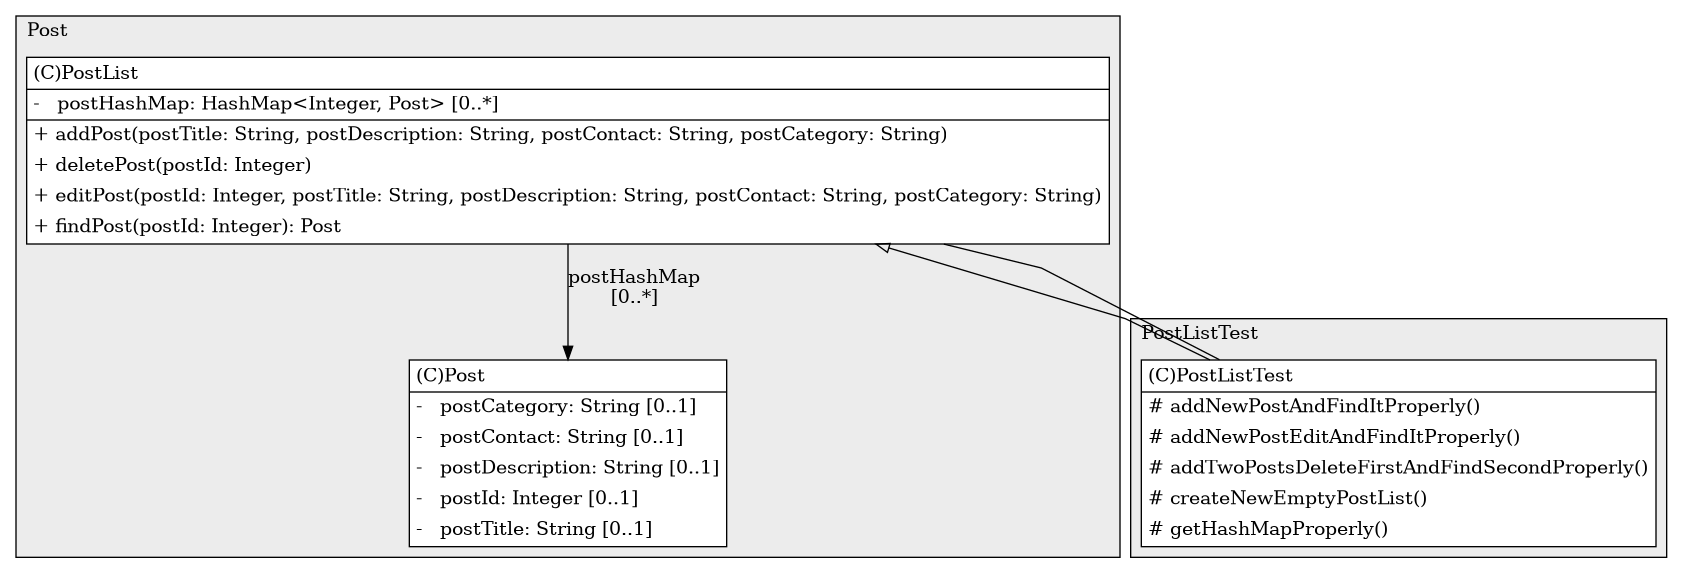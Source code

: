 @startuml

/' diagram meta data start
config=StructureConfiguration;
{
  "projectClassification": {
    "searchMode": "OpenProject", // OpenProject, AllProjects
    "includedProjects": "",
    "pathEndKeywords": "*.impl",
    "isClientPath": "",
    "isClientName": "",
    "isTestPath": "",
    "isTestName": "",
    "isMappingPath": "",
    "isMappingName": "",
    "isDataAccessPath": "",
    "isDataAccessName": "",
    "isDataStructurePath": "",
    "isDataStructureName": "",
    "isInterfaceStructuresPath": "",
    "isInterfaceStructuresName": "",
    "isEntryPointPath": "",
    "isEntryPointName": "",
    "treatFinalFieldsAsMandatory": false
  },
  "graphRestriction": {
    "classPackageExcludeFilter": "",
    "classPackageIncludeFilter": "",
    "classNameExcludeFilter": "",
    "classNameIncludeFilter": "",
    "methodNameExcludeFilter": "",
    "methodNameIncludeFilter": "",
    "removeByInheritance": "", // inheritance/annotation based filtering is done in a second step
    "removeByAnnotation": "",
    "removeByClassPackage": "", // cleanup the graph after inheritance/annotation based filtering is done
    "removeByClassName": "",
    "cutMappings": false,
    "cutEnum": true,
    "cutTests": true,
    "cutClient": true,
    "cutDataAccess": true,
    "cutInterfaceStructures": true,
    "cutDataStructures": true,
    "cutGetterAndSetter": true,
    "cutConstructors": true
  },
  "graphTraversal": {
    "forwardDepth": 3,
    "backwardDepth": 3,
    "classPackageExcludeFilter": "",
    "classPackageIncludeFilter": "",
    "classNameExcludeFilter": "",
    "classNameIncludeFilter": "",
    "methodNameExcludeFilter": "",
    "methodNameIncludeFilter": "",
    "hideMappings": false,
    "hideDataStructures": false,
    "hidePrivateMethods": true,
    "hideInterfaceCalls": true, // indirection: implementation -> interface (is hidden) -> implementation
    "onlyShowApplicationEntryPoints": false, // root node is included
    "useMethodCallsForStructureDiagram": "ForwardOnly" // ForwardOnly, BothDirections, No
  },
  "details": {
    "aggregation": "GroupByClass", // ByClass, GroupByClass, None
    "showClassGenericTypes": true,
    "showMethods": true,
    "showMethodParameterNames": true,
    "showMethodParameterTypes": true,
    "showMethodReturnType": true,
    "showPackageLevels": 2,
    "showDetailedClassStructure": true
  },
  "rootClass": "PostListTest",
  "extensionCallbackMethod": "" // qualified.class.name#methodName - signature: public static String method(String)
}
diagram meta data end '/



digraph g {
    rankdir="TB"
    splines=polyline
    

'nodes 
subgraph cluster_2493632 { 
   	label=Post
	labeljust=l
	fillcolor="#ececec"
	style=filled
   
   Post297341995[
	label=<<TABLE BORDER="1" CELLBORDER="0" CELLPADDING="4" CELLSPACING="0">
<TR><TD ALIGN="LEFT" >(C)Post</TD></TR>
<HR/>
<TR><TD ALIGN="LEFT" >-   postCategory: String [0..1]</TD></TR>
<TR><TD ALIGN="LEFT" >-   postContact: String [0..1]</TD></TR>
<TR><TD ALIGN="LEFT" >-   postDescription: String [0..1]</TD></TR>
<TR><TD ALIGN="LEFT" >-   postId: Integer [0..1]</TD></TR>
<TR><TD ALIGN="LEFT" >-   postTitle: String [0..1]</TD></TR>
</TABLE>>
	style=filled
	margin=0
	shape=plaintext
	fillcolor="#FFFFFF"
];

PostList297341995[
	label=<<TABLE BORDER="1" CELLBORDER="0" CELLPADDING="4" CELLSPACING="0">
<TR><TD ALIGN="LEFT" >(C)PostList</TD></TR>
<HR/>
<TR><TD ALIGN="LEFT" >-   postHashMap: HashMap&lt;Integer, Post&gt; [0..*]</TD></TR>
<HR/>
<TR><TD ALIGN="LEFT" >+ addPost(postTitle: String, postDescription: String, postContact: String, postCategory: String)</TD></TR>
<TR><TD ALIGN="LEFT" >+ deletePost(postId: Integer)</TD></TR>
<TR><TD ALIGN="LEFT" >+ editPost(postId: Integer, postTitle: String, postDescription: String, postContact: String, postCategory: String)</TD></TR>
<TR><TD ALIGN="LEFT" >+ findPost(postId: Integer): Post</TD></TR>
</TABLE>>
	style=filled
	margin=0
	shape=plaintext
	fillcolor="#FFFFFF"
];
} 

subgraph cluster_918330160 { 
   	label=PostListTest
	labeljust=l
	fillcolor="#ececec"
	style=filled
   
   PostListTest918330160[
	label=<<TABLE BORDER="1" CELLBORDER="0" CELLPADDING="4" CELLSPACING="0">
<TR><TD ALIGN="LEFT" >(C)PostListTest</TD></TR>
<HR/>
<TR><TD ALIGN="LEFT" ># addNewPostAndFindItProperly()</TD></TR>
<TR><TD ALIGN="LEFT" ># addNewPostEditAndFindItProperly()</TD></TR>
<TR><TD ALIGN="LEFT" ># addTwoPostsDeleteFirstAndFindSecondProperly()</TD></TR>
<TR><TD ALIGN="LEFT" ># createNewEmptyPostList()</TD></TR>
<TR><TD ALIGN="LEFT" ># getHashMapProperly()</TD></TR>
</TABLE>>
	style=filled
	margin=0
	shape=plaintext
	fillcolor="#FFFFFF"
];
} 

'edges    
PostList297341995 -> Post297341995[label="postHashMap
[0..*]"];
PostList297341995 -> PostListTest918330160[arrowhead=none, arrowtail=empty, dir=both];
PostListTest918330160 -> PostList297341995[arrowhead=none];
    
}
@enduml